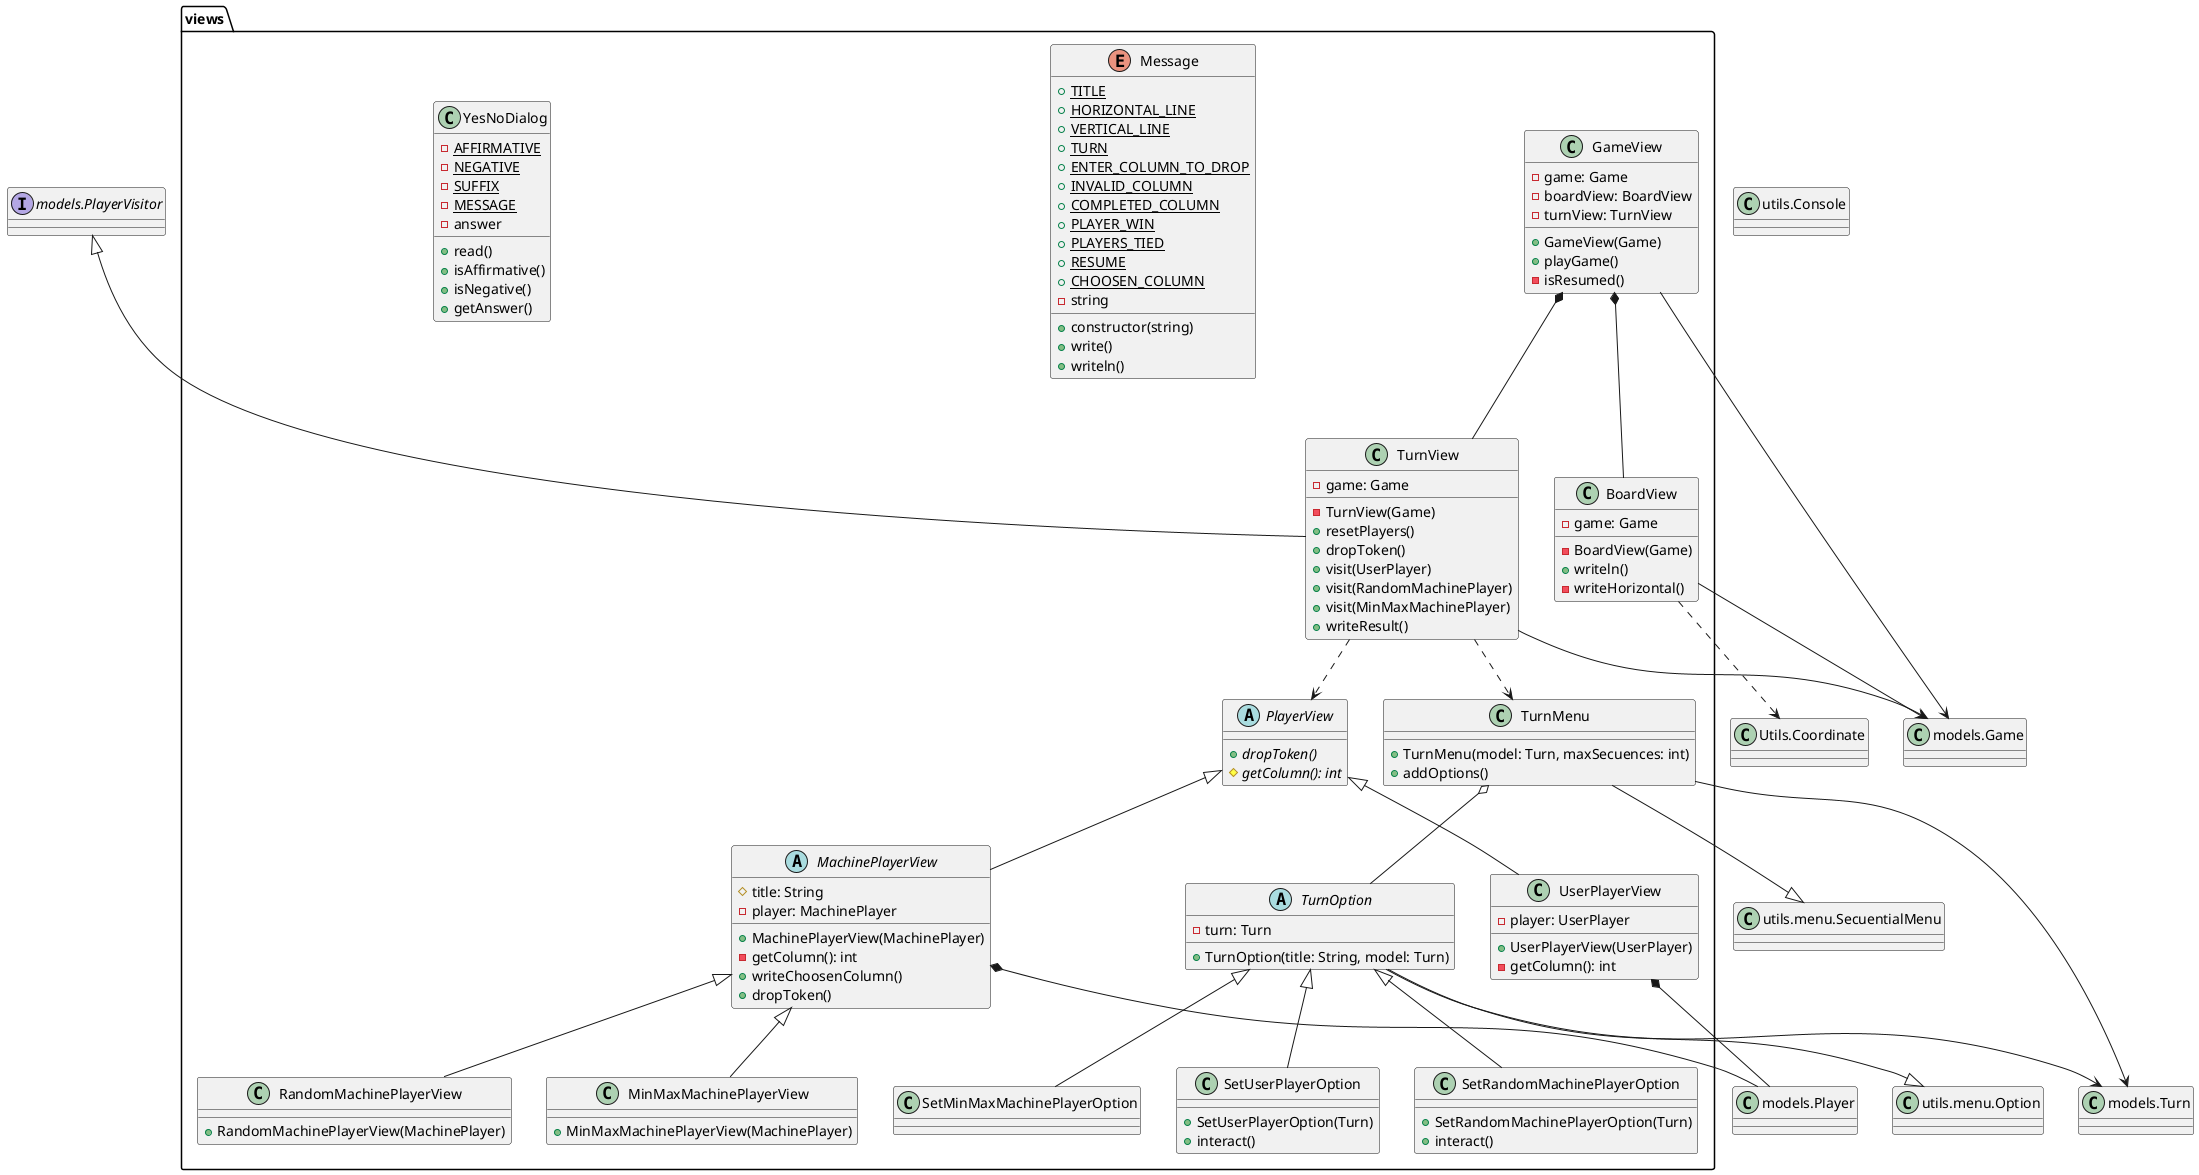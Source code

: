 @startuml connect4.views

class views.GameView
class views.BoardView
class views.TurnView
abstract class views.PlayerView
abstract class views.MachinePlayerView
class views.MinMaxMachinePlayerView
class views.RandomMachinePlayerView
class views.UserPlayerView
class views.TurnMenu
abstract class views.TurnOption
class views.SetRandomMachinePlayerOption
class views.SetMinMaxMachinePlayerOption
class views.SetUserPlayerOption
enum views.Message
class views.YesNoDialog

GameView *-- TurnView
GameView *-- BoardView
TurnView ..> PlayerView
PlayerView <|-- UserPlayerView
PlayerView <|-- MachinePlayerView
MachinePlayerView <|-- MinMaxMachinePlayerView
MachinePlayerView <|-- RandomMachinePlayerView
TurnOption <|-- SetRandomMachinePlayerOption
TurnOption <|-- SetMinMaxMachinePlayerOption
TurnOption <|-- SetUserPlayerOption

TurnView ..> TurnMenu
TurnMenu o-- TurnOption


class Option as "utils.menu.Option"
class SecuentialMenu as "utils.menu.SecuentialMenu"
class Game as "models.Game"
class Turn as "models.Turn"
class Coordinate as "Utils.Coordinate"
class Console as "utils.Console"
class Player as "models.Player"
interface PlayerVisitor as "models.PlayerVisitor"

TurnOption --|> Option
TurnMenu --|> SecuentialMenu
BoardView --> Game
BoardView ..> Coordinate
GameView --> Game
MachinePlayerView *-- Player
UserPlayerView *-- Player
TurnView --> Game
TurnMenu --> Turn
TurnOption --> Turn
PlayerVisitor <|-- TurnView


GameView : -game: Game
GameView : -boardView: BoardView
GameView : -turnView: TurnView
GameView : +GameView(Game)
GameView : +playGame()
GameView : -isResumed()

TurnView : -game: Game
TurnView : -TurnView(Game)
TurnView : +resetPlayers()
TurnView : +dropToken()
TurnView : +visit(UserPlayer)
TurnView : +visit(RandomMachinePlayer)
TurnView : +visit(MinMaxMachinePlayer)
TurnView : +writeResult()

BoardView : -game: Game
BoardView : -BoardView(Game)
BoardView : +writeln()
BoardView : -writeHorizontal()

PlayerView : +{abstract}dropToken()
PlayerView : {abstract} #getColumn(): int

MachinePlayerView : #title: String
MachinePlayerView : -player: MachinePlayer
MachinePlayerView : +MachinePlayerView(MachinePlayer)
MachinePlayerView : -getColumn(): int
MachinePlayerView : +writeChoosenColumn()
MachinePlayerView : +dropToken()

MinMaxMachinePlayerView : +MinMaxMachinePlayerView(MachinePlayer)

RandomMachinePlayerView : +RandomMachinePlayerView(MachinePlayer)

UserPlayerView : -player: UserPlayer
UserPlayerView : +UserPlayerView(UserPlayer)
UserPlayerView : -getColumn(): int

Message : {static} +TITLE
Message : {static} +HORIZONTAL_LINE
Message : {static} +VERTICAL_LINE
Message : {static} +TURN
Message : {static} +ENTER_COLUMN_TO_DROP
Message : {static} +INVALID_COLUMN
Message : {static} +COMPLETED_COLUMN
Message : {static} +PLAYER_WIN
Message : {static} +PLAYERS_TIED
Message : {static} +RESUME
Message : {static} +CHOOSEN_COLUMN
Message : -string
Message : +constructor(string)
Message : +write()
Message : +writeln()


YesNoDialog : {static} -AFFIRMATIVE
YesNoDialog : {static} -NEGATIVE
YesNoDialog : {static} -SUFFIX
YesNoDialog : {static} -MESSAGE
YesNoDialog : -answer
YesNoDialog : +read()
YesNoDialog : +isAffirmative()
YesNoDialog : +isNegative()
YesNoDialog : +getAnswer()

TurnMenu : +TurnMenu(model: Turn, maxSecuences: int)
TurnMenu : +addOptions()

TurnOption : -turn: Turn
TurnOption : +TurnOption(title: String, model: Turn)

SetRandomMachinePlayerOption : +SetRandomMachinePlayerOption(Turn)
SetRandomMachinePlayerOption : +interact()

SetUserPlayerOption : +SetUserPlayerOption(Turn)
SetUserPlayerOption : +interact()


@enduml